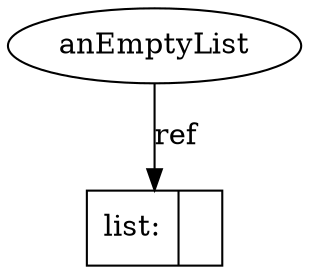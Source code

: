 digraph G {
    overlap=false;

    name3322408 [label="anEmptyList", shape="ellipse"];
    list3595760 [label="list: | ", shape="record"];

    name3322408 -> list3595760 [label="ref"];

}
